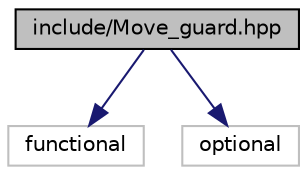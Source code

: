 digraph "include/Move_guard.hpp"
{
 // LATEX_PDF_SIZE
  edge [fontname="Helvetica",fontsize="10",labelfontname="Helvetica",labelfontsize="10"];
  node [fontname="Helvetica",fontsize="10",shape=record];
  Node1 [label="include/Move_guard.hpp",height=0.2,width=0.4,color="black", fillcolor="grey75", style="filled", fontcolor="black",tooltip="RAII wrapper for moves."];
  Node1 -> Node2 [color="midnightblue",fontsize="10",style="solid",fontname="Helvetica"];
  Node2 [label="functional",height=0.2,width=0.4,color="grey75", fillcolor="white", style="filled",tooltip=" "];
  Node1 -> Node3 [color="midnightblue",fontsize="10",style="solid",fontname="Helvetica"];
  Node3 [label="optional",height=0.2,width=0.4,color="grey75", fillcolor="white", style="filled",tooltip=" "];
}
